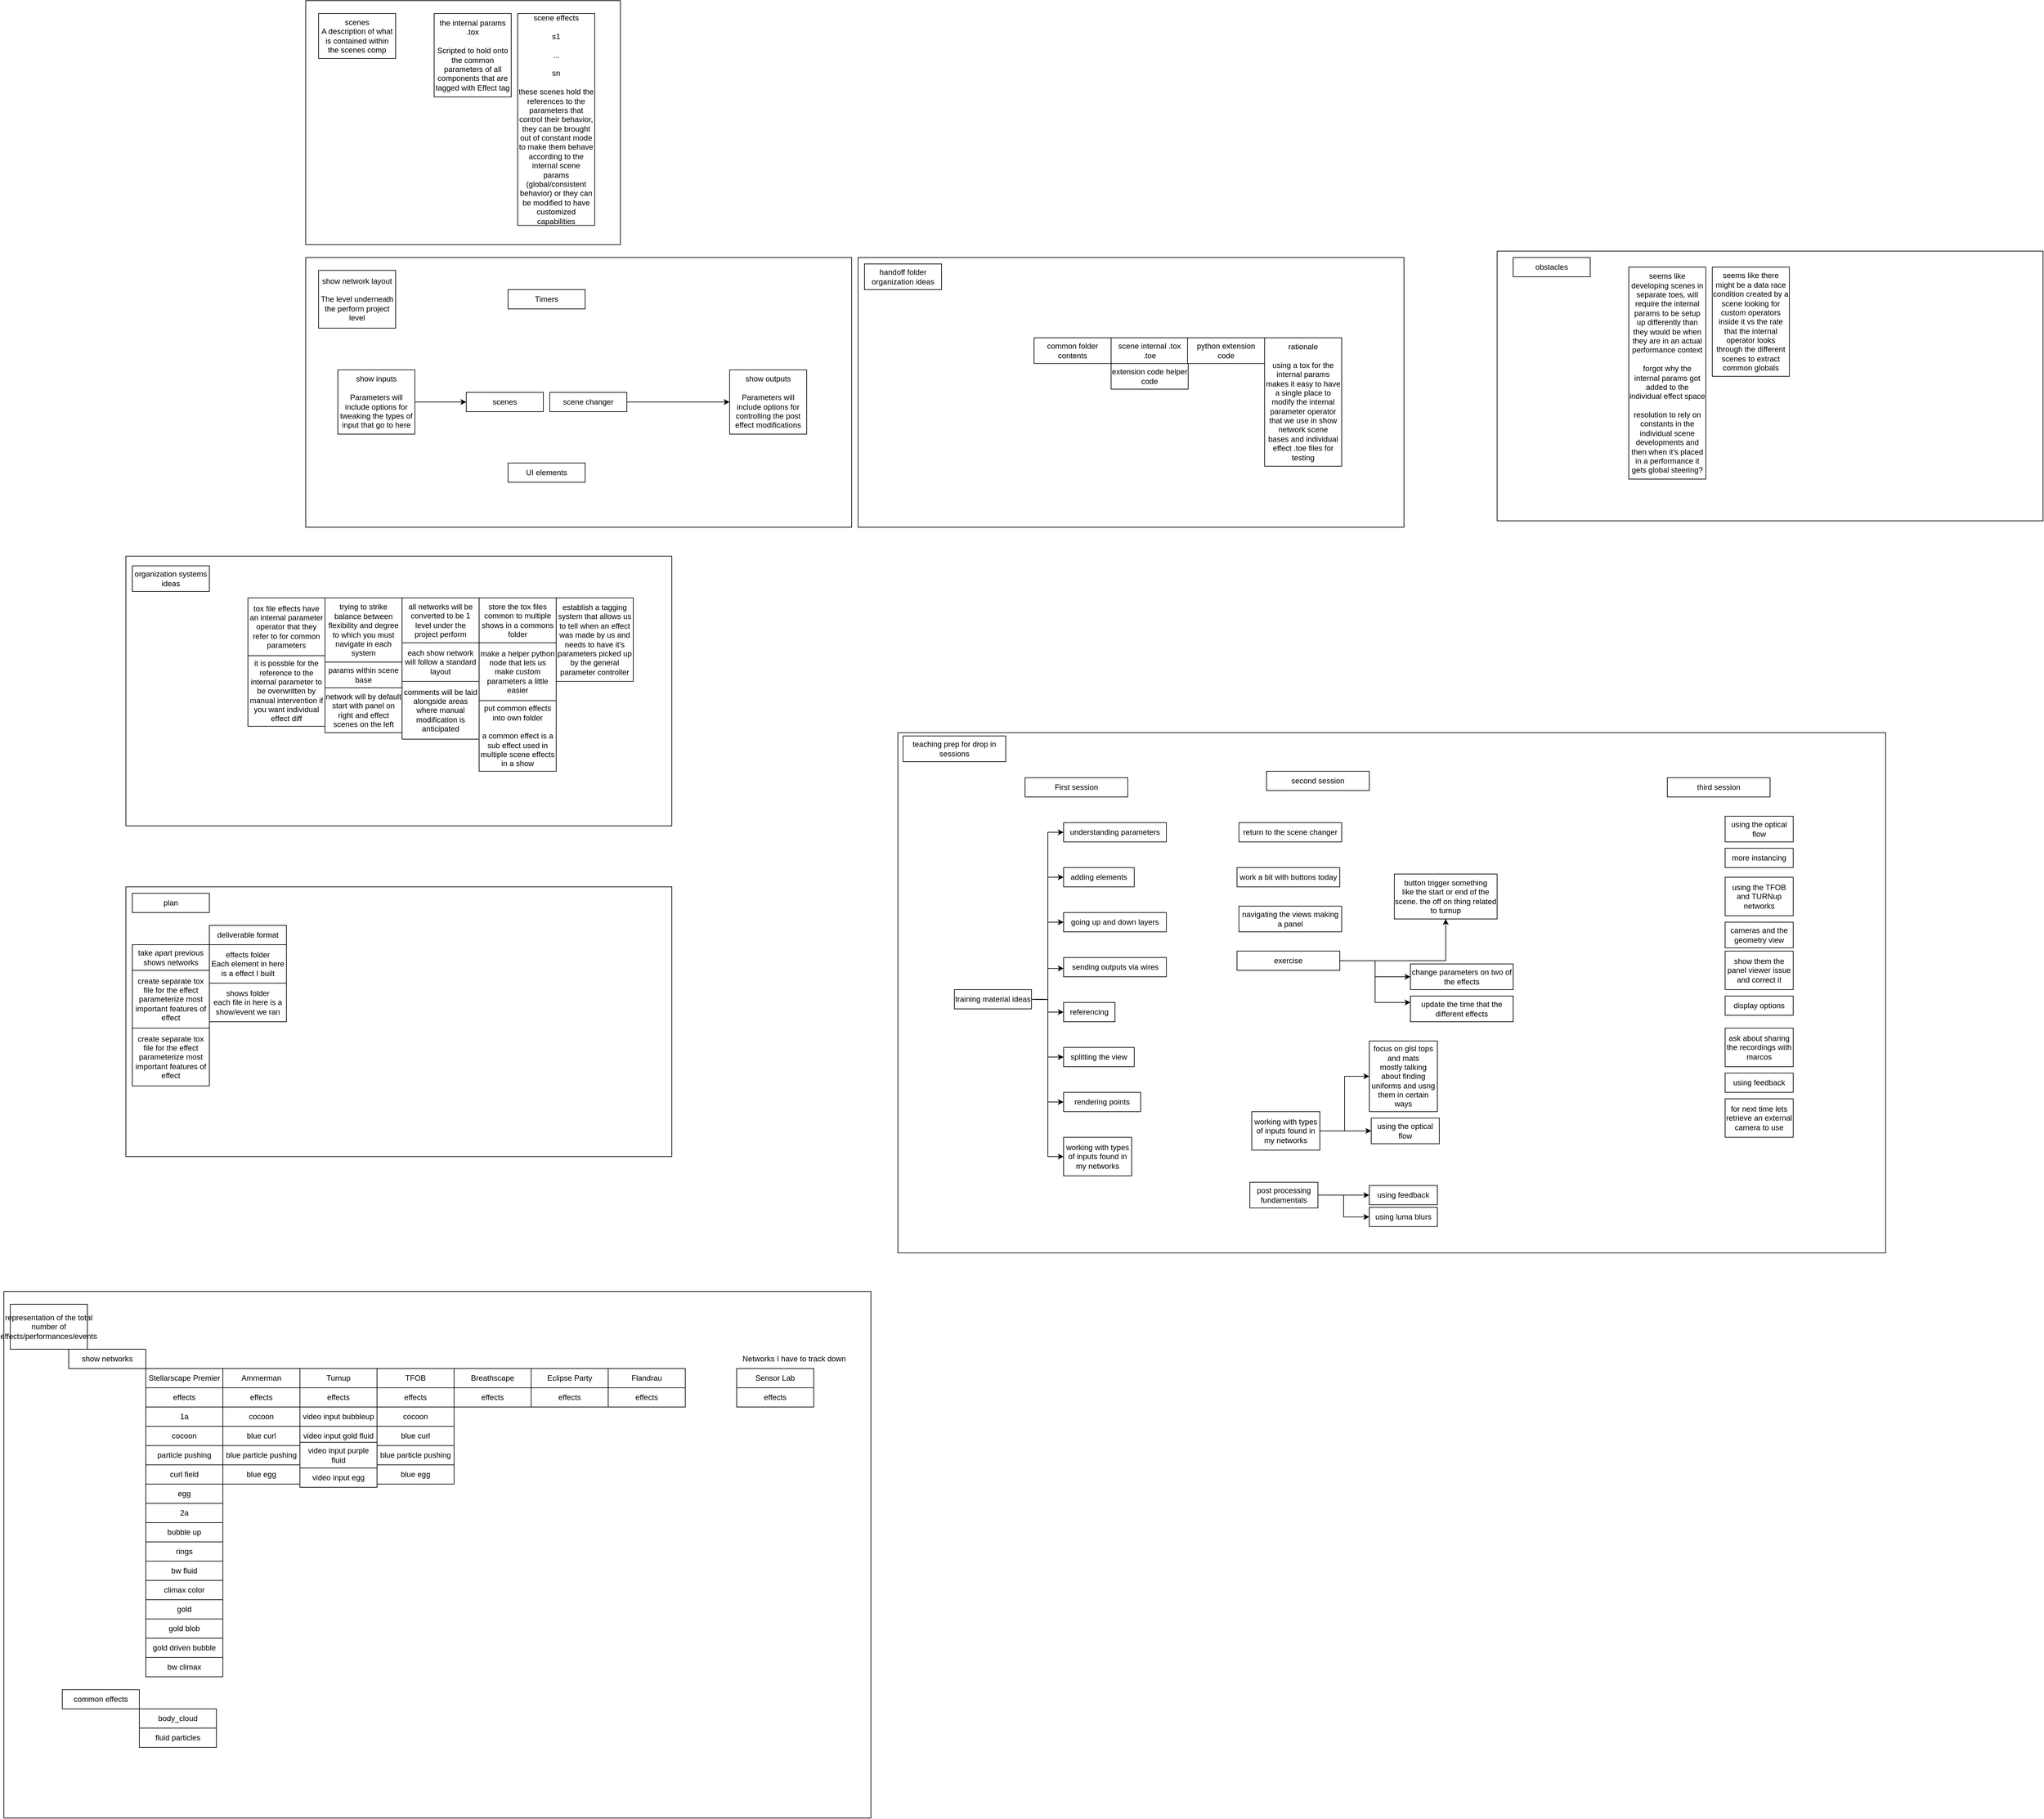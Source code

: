 <mxfile version="21.2.9" type="github">
  <diagram name="Page-1" id="jO3RNPpzsi-vT6jWUySs">
    <mxGraphModel dx="1785" dy="3021" grid="1" gridSize="10" guides="1" tooltips="1" connect="1" arrows="1" fold="1" page="1" pageScale="1" pageWidth="850" pageHeight="1100" math="0" shadow="0">
      <root>
        <mxCell id="0" />
        <mxCell id="1" parent="0" />
        <mxCell id="_WsvdaKu7v9qWKS5zPcd-2" value="" style="rounded=0;whiteSpace=wrap;html=1;" vertex="1" parent="1">
          <mxGeometry x="1905" y="-1100" width="850" height="420" as="geometry" />
        </mxCell>
        <mxCell id="i5bP8zaX-EdhUrO5eue8-21" value="" style="rounded=0;whiteSpace=wrap;html=1;" parent="1" vertex="1">
          <mxGeometry x="-420" y="520" width="1350" height="820" as="geometry" />
        </mxCell>
        <mxCell id="i5bP8zaX-EdhUrO5eue8-19" value="" style="rounded=0;whiteSpace=wrap;html=1;" parent="1" vertex="1">
          <mxGeometry x="-230" y="-110" width="850" height="420" as="geometry" />
        </mxCell>
        <mxCell id="i5bP8zaX-EdhUrO5eue8-18" value="" style="rounded=0;whiteSpace=wrap;html=1;" parent="1" vertex="1">
          <mxGeometry x="-230" y="-625" width="850" height="420" as="geometry" />
        </mxCell>
        <mxCell id="i5bP8zaX-EdhUrO5eue8-16" value="" style="rounded=0;whiteSpace=wrap;html=1;" parent="1" vertex="1">
          <mxGeometry x="910" y="-1090" width="850" height="420" as="geometry" />
        </mxCell>
        <mxCell id="i5bP8zaX-EdhUrO5eue8-14" value="" style="rounded=0;whiteSpace=wrap;html=1;" parent="1" vertex="1">
          <mxGeometry x="972" y="-350" width="1538" height="810" as="geometry" />
        </mxCell>
        <mxCell id="i5bP8zaX-EdhUrO5eue8-5" value="" style="rounded=0;whiteSpace=wrap;html=1;" parent="1" vertex="1">
          <mxGeometry x="50" y="-1090" width="850" height="420" as="geometry" />
        </mxCell>
        <mxCell id="i5bP8zaX-EdhUrO5eue8-4" value="" style="rounded=0;whiteSpace=wrap;html=1;" parent="1" vertex="1">
          <mxGeometry x="50" y="-1490" width="490" height="380" as="geometry" />
        </mxCell>
        <mxCell id="axIEKIJKyA-PjPpkGT-X-5" value="effects" style="rounded=0;whiteSpace=wrap;html=1;autosize=1;fixedWidth=1;resizeHeight=1;" parent="1" vertex="1">
          <mxGeometry x="-199" y="670" width="120" height="30" as="geometry" />
        </mxCell>
        <mxCell id="axIEKIJKyA-PjPpkGT-X-6" value="show networks" style="rounded=0;whiteSpace=wrap;html=1;autosize=1;fixedWidth=1;resizeHeight=1;" parent="1" vertex="1">
          <mxGeometry x="-319" y="610" width="120" height="30" as="geometry" />
        </mxCell>
        <mxCell id="axIEKIJKyA-PjPpkGT-X-7" value="&lt;div&gt;plan&lt;/div&gt;" style="rounded=0;whiteSpace=wrap;html=1;autosize=1;fixedWidth=1;resizeHeight=1;" parent="1" vertex="1">
          <mxGeometry x="-220" y="-100" width="120" height="30" as="geometry" />
        </mxCell>
        <mxCell id="axIEKIJKyA-PjPpkGT-X-8" value="take apart previous shows networks" style="rounded=0;whiteSpace=wrap;html=1;autosize=1;fixedWidth=1;resizeHeight=1;" parent="1" vertex="1">
          <mxGeometry x="-220" y="-20" width="120" height="40" as="geometry" />
        </mxCell>
        <mxCell id="axIEKIJKyA-PjPpkGT-X-9" value="&lt;div&gt;create separate tox file for the effect&lt;/div&gt;&lt;div&gt;parameterize most important features of effect&lt;/div&gt;" style="rounded=0;whiteSpace=wrap;html=1;autosize=1;fixedWidth=1;resizeHeight=1;verticalAlign=middle;labelPosition=center;verticalLabelPosition=middle;align=center;" parent="1" vertex="1">
          <mxGeometry x="-220" y="20" width="120" height="90" as="geometry" />
        </mxCell>
        <mxCell id="axIEKIJKyA-PjPpkGT-X-10" value="&lt;div&gt;create separate tox file for the effect&lt;/div&gt;&lt;div&gt;parameterize most important features of effect&lt;/div&gt;" style="rounded=0;whiteSpace=wrap;html=1;autosize=1;fixedWidth=1;resizeHeight=1;verticalAlign=middle;labelPosition=center;verticalLabelPosition=middle;align=center;" parent="1" vertex="1">
          <mxGeometry x="-220" y="110" width="120" height="90" as="geometry" />
        </mxCell>
        <mxCell id="axIEKIJKyA-PjPpkGT-X-11" value="deliverable format" style="rounded=0;whiteSpace=wrap;html=1;autosize=1;fixedWidth=1;resizeHeight=1;" parent="1" vertex="1">
          <mxGeometry x="-100" y="-50" width="120" height="30" as="geometry" />
        </mxCell>
        <mxCell id="axIEKIJKyA-PjPpkGT-X-12" value="&lt;div&gt;effects folder&lt;/div&gt;&lt;div&gt;Each element in here is a effect I built&lt;br&gt;&lt;/div&gt;" style="rounded=0;whiteSpace=wrap;html=1;autosize=1;fixedWidth=1;resizeHeight=1;" parent="1" vertex="1">
          <mxGeometry x="-100" y="-20" width="120" height="60" as="geometry" />
        </mxCell>
        <mxCell id="axIEKIJKyA-PjPpkGT-X-13" value="&lt;div&gt;shows folder&lt;/div&gt;&lt;div&gt;each file in here is a show/event we ran&lt;br&gt;&lt;/div&gt;" style="rounded=0;whiteSpace=wrap;html=1;autosize=1;fixedWidth=1;resizeHeight=1;" parent="1" vertex="1">
          <mxGeometry x="-100" y="40" width="120" height="60" as="geometry" />
        </mxCell>
        <mxCell id="axIEKIJKyA-PjPpkGT-X-14" value="Stellarscape Premier" style="rounded=0;whiteSpace=wrap;html=1;autosize=1;fixedWidth=1;resizeHeight=1;" parent="1" vertex="1">
          <mxGeometry x="-199" y="640" width="120" height="30" as="geometry" />
        </mxCell>
        <mxCell id="axIEKIJKyA-PjPpkGT-X-15" value="Ammerman" style="rounded=0;whiteSpace=wrap;html=1;autosize=1;fixedWidth=1;resizeHeight=1;" parent="1" vertex="1">
          <mxGeometry x="-79" y="640" width="120" height="30" as="geometry" />
        </mxCell>
        <mxCell id="axIEKIJKyA-PjPpkGT-X-16" value="effects" style="rounded=0;whiteSpace=wrap;html=1;autosize=1;fixedWidth=1;resizeHeight=1;" parent="1" vertex="1">
          <mxGeometry x="-79" y="670" width="120" height="30" as="geometry" />
        </mxCell>
        <mxCell id="axIEKIJKyA-PjPpkGT-X-17" value="Breathscape" style="rounded=0;whiteSpace=wrap;html=1;autosize=1;fixedWidth=1;resizeHeight=1;" parent="1" vertex="1">
          <mxGeometry x="281" y="640" width="120" height="30" as="geometry" />
        </mxCell>
        <mxCell id="axIEKIJKyA-PjPpkGT-X-18" value="effects" style="rounded=0;whiteSpace=wrap;html=1;autosize=1;fixedWidth=1;resizeHeight=1;" parent="1" vertex="1">
          <mxGeometry x="281" y="670" width="120" height="30" as="geometry" />
        </mxCell>
        <mxCell id="axIEKIJKyA-PjPpkGT-X-19" value="Turnup" style="rounded=0;whiteSpace=wrap;html=1;autosize=1;fixedWidth=1;resizeHeight=1;" parent="1" vertex="1">
          <mxGeometry x="41" y="640" width="120" height="30" as="geometry" />
        </mxCell>
        <mxCell id="axIEKIJKyA-PjPpkGT-X-20" value="effects" style="rounded=0;whiteSpace=wrap;html=1;autosize=1;fixedWidth=1;resizeHeight=1;" parent="1" vertex="1">
          <mxGeometry x="41" y="670" width="120" height="30" as="geometry" />
        </mxCell>
        <mxCell id="axIEKIJKyA-PjPpkGT-X-21" value="Sensor Lab" style="rounded=0;whiteSpace=wrap;html=1;autosize=1;fixedWidth=1;resizeHeight=1;" parent="1" vertex="1">
          <mxGeometry x="721" y="640" width="120" height="30" as="geometry" />
        </mxCell>
        <mxCell id="axIEKIJKyA-PjPpkGT-X-22" value="effects" style="rounded=0;whiteSpace=wrap;html=1;autosize=1;fixedWidth=1;resizeHeight=1;" parent="1" vertex="1">
          <mxGeometry x="721" y="670" width="120" height="30" as="geometry" />
        </mxCell>
        <mxCell id="axIEKIJKyA-PjPpkGT-X-25" value="TFOB" style="rounded=0;whiteSpace=wrap;html=1;autosize=1;fixedWidth=1;resizeHeight=1;" parent="1" vertex="1">
          <mxGeometry x="161" y="640" width="120" height="30" as="geometry" />
        </mxCell>
        <mxCell id="axIEKIJKyA-PjPpkGT-X-26" value="effects" style="rounded=0;whiteSpace=wrap;html=1;autosize=1;fixedWidth=1;resizeHeight=1;" parent="1" vertex="1">
          <mxGeometry x="161" y="670" width="120" height="30" as="geometry" />
        </mxCell>
        <mxCell id="axIEKIJKyA-PjPpkGT-X-27" value="Eclipse Party" style="rounded=0;whiteSpace=wrap;html=1;autosize=1;fixedWidth=1;resizeHeight=1;" parent="1" vertex="1">
          <mxGeometry x="401" y="640" width="120" height="30" as="geometry" />
        </mxCell>
        <mxCell id="axIEKIJKyA-PjPpkGT-X-28" value="effects" style="rounded=0;whiteSpace=wrap;html=1;autosize=1;fixedWidth=1;resizeHeight=1;" parent="1" vertex="1">
          <mxGeometry x="401" y="670" width="120" height="30" as="geometry" />
        </mxCell>
        <mxCell id="axIEKIJKyA-PjPpkGT-X-29" value="Flandrau" style="rounded=0;whiteSpace=wrap;html=1;autosize=1;fixedWidth=1;resizeHeight=1;" parent="1" vertex="1">
          <mxGeometry x="521" y="640" width="120" height="30" as="geometry" />
        </mxCell>
        <mxCell id="axIEKIJKyA-PjPpkGT-X-30" value="effects" style="rounded=0;whiteSpace=wrap;html=1;autosize=1;fixedWidth=1;resizeHeight=1;" parent="1" vertex="1">
          <mxGeometry x="521" y="670" width="120" height="30" as="geometry" />
        </mxCell>
        <mxCell id="axIEKIJKyA-PjPpkGT-X-31" value="cocoon" style="rounded=0;whiteSpace=wrap;html=1;autosize=1;fixedWidth=1;resizeHeight=1;" parent="1" vertex="1">
          <mxGeometry x="-199" y="730" width="120" height="30" as="geometry" />
        </mxCell>
        <mxCell id="axIEKIJKyA-PjPpkGT-X-32" value="particle pushing" style="rounded=0;whiteSpace=wrap;html=1;autosize=1;fixedWidth=1;resizeHeight=1;" parent="1" vertex="1">
          <mxGeometry x="-199" y="760" width="120" height="30" as="geometry" />
        </mxCell>
        <mxCell id="axIEKIJKyA-PjPpkGT-X-33" value="curl field" style="rounded=0;whiteSpace=wrap;html=1;autosize=1;fixedWidth=1;resizeHeight=1;" parent="1" vertex="1">
          <mxGeometry x="-199" y="790" width="120" height="30" as="geometry" />
        </mxCell>
        <mxCell id="axIEKIJKyA-PjPpkGT-X-34" value="1a" style="rounded=0;whiteSpace=wrap;html=1;autosize=1;fixedWidth=1;resizeHeight=1;" parent="1" vertex="1">
          <mxGeometry x="-199" y="700" width="120" height="30" as="geometry" />
        </mxCell>
        <mxCell id="axIEKIJKyA-PjPpkGT-X-35" value="egg" style="rounded=0;whiteSpace=wrap;html=1;autosize=1;fixedWidth=1;resizeHeight=1;" parent="1" vertex="1">
          <mxGeometry x="-199" y="820" width="120" height="30" as="geometry" />
        </mxCell>
        <mxCell id="axIEKIJKyA-PjPpkGT-X-36" value="bubble up" style="rounded=0;whiteSpace=wrap;html=1;autosize=1;fixedWidth=1;resizeHeight=1;" parent="1" vertex="1">
          <mxGeometry x="-199" y="880" width="120" height="30" as="geometry" />
        </mxCell>
        <mxCell id="axIEKIJKyA-PjPpkGT-X-37" value="rings" style="rounded=0;whiteSpace=wrap;html=1;autosize=1;fixedWidth=1;resizeHeight=1;" parent="1" vertex="1">
          <mxGeometry x="-199" y="910" width="120" height="30" as="geometry" />
        </mxCell>
        <mxCell id="axIEKIJKyA-PjPpkGT-X-38" value="bw fluid " style="rounded=0;whiteSpace=wrap;html=1;autosize=1;fixedWidth=1;resizeHeight=1;" parent="1" vertex="1">
          <mxGeometry x="-199" y="940" width="120" height="30" as="geometry" />
        </mxCell>
        <mxCell id="axIEKIJKyA-PjPpkGT-X-39" value="gold" style="rounded=0;whiteSpace=wrap;html=1;autosize=1;fixedWidth=1;resizeHeight=1;" parent="1" vertex="1">
          <mxGeometry x="-199" y="1000" width="120" height="30" as="geometry" />
        </mxCell>
        <mxCell id="axIEKIJKyA-PjPpkGT-X-40" value="2a" style="rounded=0;whiteSpace=wrap;html=1;autosize=1;fixedWidth=1;resizeHeight=1;" parent="1" vertex="1">
          <mxGeometry x="-199" y="850" width="120" height="30" as="geometry" />
        </mxCell>
        <mxCell id="axIEKIJKyA-PjPpkGT-X-41" value="gold driven bubble" style="rounded=0;whiteSpace=wrap;html=1;autosize=1;fixedWidth=1;resizeHeight=1;" parent="1" vertex="1">
          <mxGeometry x="-199" y="1060" width="120" height="30" as="geometry" />
        </mxCell>
        <mxCell id="axIEKIJKyA-PjPpkGT-X-42" value="bw climax" style="rounded=0;whiteSpace=wrap;html=1;autosize=1;fixedWidth=1;resizeHeight=1;" parent="1" vertex="1">
          <mxGeometry x="-199" y="1090" width="120" height="30" as="geometry" />
        </mxCell>
        <mxCell id="axIEKIJKyA-PjPpkGT-X-43" value="climax color" style="rounded=0;whiteSpace=wrap;html=1;autosize=1;fixedWidth=1;resizeHeight=1;" parent="1" vertex="1">
          <mxGeometry x="-199" y="970" width="120" height="30" as="geometry" />
        </mxCell>
        <mxCell id="axIEKIJKyA-PjPpkGT-X-44" value="gold blob" style="rounded=0;whiteSpace=wrap;html=1;autosize=1;fixedWidth=1;resizeHeight=1;" parent="1" vertex="1">
          <mxGeometry x="-199" y="1030" width="120" height="30" as="geometry" />
        </mxCell>
        <mxCell id="axIEKIJKyA-PjPpkGT-X-45" value="cocoon" style="rounded=0;whiteSpace=wrap;html=1;autosize=1;fixedWidth=1;resizeHeight=1;" parent="1" vertex="1">
          <mxGeometry x="-79" y="700" width="120" height="30" as="geometry" />
        </mxCell>
        <mxCell id="axIEKIJKyA-PjPpkGT-X-46" value="blue curl" style="rounded=0;whiteSpace=wrap;html=1;autosize=1;fixedWidth=1;resizeHeight=1;" parent="1" vertex="1">
          <mxGeometry x="-79" y="730" width="120" height="30" as="geometry" />
        </mxCell>
        <mxCell id="axIEKIJKyA-PjPpkGT-X-47" value="blue particle pushing" style="rounded=0;whiteSpace=wrap;html=1;autosize=1;fixedWidth=1;resizeHeight=1;" parent="1" vertex="1">
          <mxGeometry x="-79" y="760" width="120" height="30" as="geometry" />
        </mxCell>
        <mxCell id="axIEKIJKyA-PjPpkGT-X-48" value="blue egg" style="rounded=0;whiteSpace=wrap;html=1;autosize=1;fixedWidth=1;resizeHeight=1;" parent="1" vertex="1">
          <mxGeometry x="-79" y="790" width="120" height="30" as="geometry" />
        </mxCell>
        <mxCell id="axIEKIJKyA-PjPpkGT-X-49" value="video input bubbleup" style="rounded=0;whiteSpace=wrap;html=1;autosize=1;fixedWidth=1;resizeHeight=1;" parent="1" vertex="1">
          <mxGeometry x="41" y="700" width="120" height="30" as="geometry" />
        </mxCell>
        <mxCell id="axIEKIJKyA-PjPpkGT-X-51" value="gold" style="rounded=0;whiteSpace=wrap;html=1;autosize=1;fixedWidth=1;resizeHeight=1;" parent="1" vertex="1">
          <mxGeometry x="41" y="730" width="120" height="30" as="geometry" />
        </mxCell>
        <mxCell id="axIEKIJKyA-PjPpkGT-X-52" value="&lt;div&gt;video input gold fluid&lt;/div&gt;" style="rounded=0;whiteSpace=wrap;html=1;autosize=1;fixedWidth=1;resizeHeight=1;" parent="1" vertex="1">
          <mxGeometry x="41" y="730" width="120" height="30" as="geometry" />
        </mxCell>
        <mxCell id="axIEKIJKyA-PjPpkGT-X-53" value="video input purple fluid" style="rounded=0;whiteSpace=wrap;html=1;autosize=1;fixedWidth=1;resizeHeight=1;" parent="1" vertex="1">
          <mxGeometry x="41" y="755" width="120" height="40" as="geometry" />
        </mxCell>
        <mxCell id="axIEKIJKyA-PjPpkGT-X-54" value="video input egg" style="rounded=0;whiteSpace=wrap;html=1;autosize=1;fixedWidth=1;resizeHeight=1;" parent="1" vertex="1">
          <mxGeometry x="41" y="795" width="120" height="30" as="geometry" />
        </mxCell>
        <mxCell id="axIEKIJKyA-PjPpkGT-X-59" value="cocoon" style="rounded=0;whiteSpace=wrap;html=1;autosize=1;fixedWidth=1;resizeHeight=1;" parent="1" vertex="1">
          <mxGeometry x="161" y="700" width="120" height="30" as="geometry" />
        </mxCell>
        <mxCell id="axIEKIJKyA-PjPpkGT-X-60" value="blue curl" style="rounded=0;whiteSpace=wrap;html=1;autosize=1;fixedWidth=1;resizeHeight=1;" parent="1" vertex="1">
          <mxGeometry x="161" y="730" width="120" height="30" as="geometry" />
        </mxCell>
        <mxCell id="axIEKIJKyA-PjPpkGT-X-61" value="blue particle pushing" style="rounded=0;whiteSpace=wrap;html=1;autosize=1;fixedWidth=1;resizeHeight=1;" parent="1" vertex="1">
          <mxGeometry x="161" y="760" width="120" height="30" as="geometry" />
        </mxCell>
        <mxCell id="axIEKIJKyA-PjPpkGT-X-62" value="blue egg" style="rounded=0;whiteSpace=wrap;html=1;autosize=1;fixedWidth=1;resizeHeight=1;" parent="1" vertex="1">
          <mxGeometry x="161" y="790" width="120" height="30" as="geometry" />
        </mxCell>
        <mxCell id="axIEKIJKyA-PjPpkGT-X-83" style="edgeStyle=orthogonalEdgeStyle;rounded=0;orthogonalLoop=1;jettySize=auto;html=1;exitX=1;exitY=0.5;exitDx=0;exitDy=0;entryX=0;entryY=0.5;entryDx=0;entryDy=0;strokeColor=default;" parent="1" target="axIEKIJKyA-PjPpkGT-X-69" edge="1">
          <mxGeometry relative="1" as="geometry">
            <mxPoint x="1180" y="65" as="sourcePoint" />
          </mxGeometry>
        </mxCell>
        <mxCell id="axIEKIJKyA-PjPpkGT-X-84" style="edgeStyle=orthogonalEdgeStyle;rounded=0;orthogonalLoop=1;jettySize=auto;html=1;exitX=1;exitY=0.5;exitDx=0;exitDy=0;entryX=0;entryY=0.5;entryDx=0;entryDy=0;strokeColor=default;" parent="1" target="axIEKIJKyA-PjPpkGT-X-70" edge="1">
          <mxGeometry relative="1" as="geometry">
            <mxPoint x="1180" y="65" as="sourcePoint" />
          </mxGeometry>
        </mxCell>
        <mxCell id="axIEKIJKyA-PjPpkGT-X-85" style="edgeStyle=orthogonalEdgeStyle;rounded=0;orthogonalLoop=1;jettySize=auto;html=1;exitX=1;exitY=0.5;exitDx=0;exitDy=0;entryX=0;entryY=0.5;entryDx=0;entryDy=0;strokeColor=default;" parent="1" target="axIEKIJKyA-PjPpkGT-X-71" edge="1">
          <mxGeometry relative="1" as="geometry">
            <mxPoint x="1180" y="65" as="sourcePoint" />
          </mxGeometry>
        </mxCell>
        <mxCell id="axIEKIJKyA-PjPpkGT-X-86" style="edgeStyle=orthogonalEdgeStyle;rounded=0;orthogonalLoop=1;jettySize=auto;html=1;exitX=1;exitY=0.5;exitDx=0;exitDy=0;entryX=0;entryY=0.567;entryDx=0;entryDy=0;entryPerimeter=0;strokeColor=default;" parent="1" target="axIEKIJKyA-PjPpkGT-X-76" edge="1">
          <mxGeometry relative="1" as="geometry">
            <mxPoint x="1180" y="65" as="sourcePoint" />
          </mxGeometry>
        </mxCell>
        <mxCell id="axIEKIJKyA-PjPpkGT-X-87" style="edgeStyle=orthogonalEdgeStyle;rounded=0;orthogonalLoop=1;jettySize=auto;html=1;exitX=1;exitY=0.5;exitDx=0;exitDy=0;strokeColor=default;entryX=0;entryY=0.5;entryDx=0;entryDy=0;" parent="1" target="axIEKIJKyA-PjPpkGT-X-73" edge="1">
          <mxGeometry relative="1" as="geometry">
            <mxPoint x="1180" y="65" as="sourcePoint" />
          </mxGeometry>
        </mxCell>
        <mxCell id="axIEKIJKyA-PjPpkGT-X-89" style="edgeStyle=orthogonalEdgeStyle;rounded=0;orthogonalLoop=1;jettySize=auto;html=1;exitX=1;exitY=0.5;exitDx=0;exitDy=0;entryX=0;entryY=0.5;entryDx=0;entryDy=0;strokeColor=default;" parent="1" target="axIEKIJKyA-PjPpkGT-X-72" edge="1">
          <mxGeometry relative="1" as="geometry">
            <mxPoint x="1180" y="65" as="sourcePoint" />
          </mxGeometry>
        </mxCell>
        <mxCell id="axIEKIJKyA-PjPpkGT-X-90" style="edgeStyle=orthogonalEdgeStyle;rounded=0;orthogonalLoop=1;jettySize=auto;html=1;exitX=1;exitY=0.5;exitDx=0;exitDy=0;entryX=0;entryY=0.5;entryDx=0;entryDy=0;strokeColor=default;" parent="1" target="axIEKIJKyA-PjPpkGT-X-81" edge="1">
          <mxGeometry relative="1" as="geometry">
            <mxPoint x="1180" y="65" as="sourcePoint" />
          </mxGeometry>
        </mxCell>
        <mxCell id="axIEKIJKyA-PjPpkGT-X-91" style="edgeStyle=orthogonalEdgeStyle;rounded=0;orthogonalLoop=1;jettySize=auto;html=1;exitX=1;exitY=0.5;exitDx=0;exitDy=0;entryX=0;entryY=0.5;entryDx=0;entryDy=0;strokeColor=default;" parent="1" target="axIEKIJKyA-PjPpkGT-X-77" edge="1">
          <mxGeometry relative="1" as="geometry">
            <mxPoint x="1180" y="65" as="sourcePoint" />
          </mxGeometry>
        </mxCell>
        <mxCell id="axIEKIJKyA-PjPpkGT-X-63" value="training material ideas" style="rounded=0;whiteSpace=wrap;html=1;autosize=1;fixedWidth=1;resizeHeight=1;" parent="1" vertex="1">
          <mxGeometry x="1060" y="50" width="120" height="30" as="geometry" />
        </mxCell>
        <mxCell id="axIEKIJKyA-PjPpkGT-X-70" value="adding elements" style="rounded=0;whiteSpace=wrap;html=1;autosize=1;fixedWidth=1;resizeHeight=1;fontFamily=Helvetica;fontSize=12;fontColor=default;align=center;strokeColor=default;fillColor=none;gradientColor=none;" parent="1" vertex="1">
          <mxGeometry x="1230" y="-140" width="110" height="30" as="geometry" />
        </mxCell>
        <mxCell id="axIEKIJKyA-PjPpkGT-X-71" value="going up and down layers" style="rounded=0;whiteSpace=wrap;html=1;autosize=1;fixedWidth=1;resizeHeight=1;fontFamily=Helvetica;fontSize=12;fontColor=default;align=center;strokeColor=default;fillColor=none;gradientColor=none;" parent="1" vertex="1">
          <mxGeometry x="1230" y="-70" width="160" height="30" as="geometry" />
        </mxCell>
        <mxCell id="axIEKIJKyA-PjPpkGT-X-72" value="splitting the view" style="rounded=0;whiteSpace=wrap;html=1;autosize=1;fixedWidth=1;resizeHeight=1;fontFamily=Helvetica;fontSize=12;fontColor=default;align=center;strokeColor=default;fillColor=none;gradientColor=none;" parent="1" vertex="1">
          <mxGeometry x="1230" y="140" width="110" height="30" as="geometry" />
        </mxCell>
        <mxCell id="axIEKIJKyA-PjPpkGT-X-73" value="referencing" style="rounded=0;whiteSpace=wrap;html=1;autosize=1;fixedWidth=1;resizeHeight=1;fontFamily=Helvetica;fontSize=12;fontColor=default;align=center;strokeColor=default;fillColor=none;gradientColor=none;" parent="1" vertex="1">
          <mxGeometry x="1230" y="70" width="80" height="30" as="geometry" />
        </mxCell>
        <mxCell id="axIEKIJKyA-PjPpkGT-X-76" value="sending outputs via wires" style="text;html=1;align=center;verticalAlign=middle;resizable=0;points=[];autosize=1;strokeColor=default;" parent="1" vertex="1">
          <mxGeometry x="1230" width="160" height="30" as="geometry" />
        </mxCell>
        <mxCell id="axIEKIJKyA-PjPpkGT-X-77" value="&lt;div&gt;working with types of inputs found in my networks&lt;/div&gt;" style="rounded=0;whiteSpace=wrap;html=1;autosize=1;fixedWidth=1;resizeHeight=1;fontFamily=Helvetica;fontSize=12;fontColor=default;align=center;strokeColor=default;fillColor=none;gradientColor=none;" parent="1" vertex="1">
          <mxGeometry x="1230" y="280" width="106" height="60" as="geometry" />
        </mxCell>
        <mxCell id="axIEKIJKyA-PjPpkGT-X-81" value="rendering points" style="rounded=0;whiteSpace=wrap;html=1;autosize=1;fixedWidth=1;resizeHeight=1;strokeColor=default;" parent="1" vertex="1">
          <mxGeometry x="1230" y="210" width="120" height="30" as="geometry" />
        </mxCell>
        <mxCell id="axIEKIJKyA-PjPpkGT-X-69" value="understanding parameters" style="rounded=0;whiteSpace=wrap;html=1;autosize=1;fixedWidth=1;resizeHeight=1;fontFamily=Helvetica;fontSize=12;fontColor=default;align=center;strokeColor=default;fillColor=none;gradientColor=none;" parent="1" vertex="1">
          <mxGeometry x="1230" y="-210" width="160" height="30" as="geometry" />
        </mxCell>
        <mxCell id="axIEKIJKyA-PjPpkGT-X-96" value="Networks I have to track down" style="text;html=1;align=center;verticalAlign=middle;resizable=0;points=[];autosize=1;" parent="1" vertex="1">
          <mxGeometry x="720" y="610" width="180" height="30" as="geometry" />
        </mxCell>
        <mxCell id="axIEKIJKyA-PjPpkGT-X-97" value="&amp;nbsp;" style="text;whiteSpace=wrap;html=1;" parent="1" vertex="1">
          <mxGeometry x="10" y="90" width="40" height="40" as="geometry" />
        </mxCell>
        <mxCell id="8prkjfwwkmIOHAyzSjH_-1" value="return to the scene changer" style="rounded=0;whiteSpace=wrap;html=1;autosize=1;fixedWidth=1;resizeHeight=1;fontFamily=Helvetica;fontSize=12;fontColor=default;align=center;strokeColor=default;fillColor=none;gradientColor=none;" parent="1" vertex="1">
          <mxGeometry x="1503" y="-210" width="160" height="30" as="geometry" />
        </mxCell>
        <mxCell id="8prkjfwwkmIOHAyzSjH_-2" value="work a bit with buttons today" style="rounded=0;whiteSpace=wrap;html=1;autosize=1;fixedWidth=1;resizeHeight=1;fontFamily=Helvetica;fontSize=12;fontColor=default;align=center;strokeColor=default;fillColor=none;gradientColor=none;" parent="1" vertex="1">
          <mxGeometry x="1500" y="-140" width="160" height="30" as="geometry" />
        </mxCell>
        <mxCell id="8prkjfwwkmIOHAyzSjH_-3" value="navigating the views making a panel" style="rounded=0;whiteSpace=wrap;html=1;autosize=1;fixedWidth=1;resizeHeight=1;fontFamily=Helvetica;fontSize=12;fontColor=default;align=center;strokeColor=default;fillColor=none;gradientColor=none;" parent="1" vertex="1">
          <mxGeometry x="1503" y="-80" width="160" height="40" as="geometry" />
        </mxCell>
        <mxCell id="8prkjfwwkmIOHAyzSjH_-17" value="" style="edgeStyle=orthogonalEdgeStyle;rounded=0;orthogonalLoop=1;jettySize=auto;html=1;" parent="1" source="8prkjfwwkmIOHAyzSjH_-4" target="8prkjfwwkmIOHAyzSjH_-16" edge="1">
          <mxGeometry relative="1" as="geometry" />
        </mxCell>
        <mxCell id="8prkjfwwkmIOHAyzSjH_-19" value="" style="edgeStyle=orthogonalEdgeStyle;rounded=0;orthogonalLoop=1;jettySize=auto;html=1;" parent="1" source="8prkjfwwkmIOHAyzSjH_-4" target="8prkjfwwkmIOHAyzSjH_-18" edge="1">
          <mxGeometry relative="1" as="geometry" />
        </mxCell>
        <mxCell id="8prkjfwwkmIOHAyzSjH_-21" value="" style="edgeStyle=orthogonalEdgeStyle;rounded=0;orthogonalLoop=1;jettySize=auto;html=1;entryX=0;entryY=0.25;entryDx=0;entryDy=0;" parent="1" source="8prkjfwwkmIOHAyzSjH_-4" target="8prkjfwwkmIOHAyzSjH_-20" edge="1">
          <mxGeometry relative="1" as="geometry" />
        </mxCell>
        <mxCell id="8prkjfwwkmIOHAyzSjH_-4" value="exercise" style="rounded=0;whiteSpace=wrap;html=1;autosize=1;fixedWidth=1;resizeHeight=1;fontFamily=Helvetica;fontSize=12;fontColor=default;align=center;strokeColor=default;fillColor=none;gradientColor=none;" parent="1" vertex="1">
          <mxGeometry x="1500" y="-10" width="160" height="30" as="geometry" />
        </mxCell>
        <mxCell id="8prkjfwwkmIOHAyzSjH_-7" value="" style="edgeStyle=orthogonalEdgeStyle;rounded=0;orthogonalLoop=1;jettySize=auto;html=1;" parent="1" source="8prkjfwwkmIOHAyzSjH_-5" target="8prkjfwwkmIOHAyzSjH_-6" edge="1">
          <mxGeometry relative="1" as="geometry" />
        </mxCell>
        <mxCell id="8prkjfwwkmIOHAyzSjH_-15" value="" style="edgeStyle=orthogonalEdgeStyle;rounded=0;orthogonalLoop=1;jettySize=auto;html=1;" parent="1" source="8prkjfwwkmIOHAyzSjH_-5" target="8prkjfwwkmIOHAyzSjH_-14" edge="1">
          <mxGeometry relative="1" as="geometry" />
        </mxCell>
        <mxCell id="8prkjfwwkmIOHAyzSjH_-5" value="&lt;div&gt;working with types of inputs found in my networks&lt;/div&gt;" style="rounded=0;whiteSpace=wrap;html=1;autosize=1;fixedWidth=1;resizeHeight=1;fontFamily=Helvetica;fontSize=12;fontColor=default;align=center;strokeColor=default;fillColor=none;gradientColor=none;" parent="1" vertex="1">
          <mxGeometry x="1523" y="240" width="106" height="60" as="geometry" />
        </mxCell>
        <mxCell id="8prkjfwwkmIOHAyzSjH_-6" value="focus on glsl tops and mats&lt;br&gt;mostly talking about finding uniforms and usng them in certain ways" style="rounded=0;whiteSpace=wrap;html=1;autosize=1;fixedWidth=1;resizeHeight=1;fontFamily=Helvetica;fontSize=12;fontColor=default;align=center;strokeColor=default;fillColor=none;gradientColor=none;" parent="1" vertex="1">
          <mxGeometry x="1706" y="130" width="106" height="110" as="geometry" />
        </mxCell>
        <mxCell id="8prkjfwwkmIOHAyzSjH_-10" value="" style="edgeStyle=orthogonalEdgeStyle;rounded=0;orthogonalLoop=1;jettySize=auto;html=1;" parent="1" source="8prkjfwwkmIOHAyzSjH_-8" target="8prkjfwwkmIOHAyzSjH_-9" edge="1">
          <mxGeometry relative="1" as="geometry" />
        </mxCell>
        <mxCell id="8prkjfwwkmIOHAyzSjH_-12" value="" style="edgeStyle=orthogonalEdgeStyle;rounded=0;orthogonalLoop=1;jettySize=auto;html=1;" parent="1" source="8prkjfwwkmIOHAyzSjH_-8" target="8prkjfwwkmIOHAyzSjH_-11" edge="1">
          <mxGeometry relative="1" as="geometry" />
        </mxCell>
        <mxCell id="8prkjfwwkmIOHAyzSjH_-8" value="post processing fundamentals" style="rounded=0;whiteSpace=wrap;html=1;autosize=1;fixedWidth=1;resizeHeight=1;fontFamily=Helvetica;fontSize=12;fontColor=default;align=center;strokeColor=default;fillColor=none;gradientColor=none;" parent="1" vertex="1">
          <mxGeometry x="1520" y="350" width="106" height="40" as="geometry" />
        </mxCell>
        <mxCell id="8prkjfwwkmIOHAyzSjH_-9" value="&lt;div&gt;using feedback&lt;/div&gt;" style="rounded=0;whiteSpace=wrap;html=1;autosize=1;fixedWidth=1;resizeHeight=1;fontFamily=Helvetica;fontSize=12;fontColor=default;align=center;strokeColor=default;fillColor=none;gradientColor=none;" parent="1" vertex="1">
          <mxGeometry x="1706" y="355" width="106" height="30" as="geometry" />
        </mxCell>
        <mxCell id="8prkjfwwkmIOHAyzSjH_-11" value="using luma blurs" style="rounded=0;whiteSpace=wrap;html=1;autosize=1;fixedWidth=1;resizeHeight=1;fontFamily=Helvetica;fontSize=12;fontColor=default;align=center;strokeColor=default;fillColor=none;gradientColor=none;" parent="1" vertex="1">
          <mxGeometry x="1706" y="389" width="106" height="30" as="geometry" />
        </mxCell>
        <mxCell id="8prkjfwwkmIOHAyzSjH_-14" value="using the optical flow" style="rounded=0;whiteSpace=wrap;html=1;autosize=1;fixedWidth=1;resizeHeight=1;fontFamily=Helvetica;fontSize=12;fontColor=default;align=center;strokeColor=default;fillColor=none;gradientColor=none;" parent="1" vertex="1">
          <mxGeometry x="1709" y="250" width="106" height="40" as="geometry" />
        </mxCell>
        <mxCell id="8prkjfwwkmIOHAyzSjH_-16" value="&lt;div&gt;button trigger something&lt;/div&gt;&lt;div&gt;like the start or end of the scene. the off on thing related to turnup&lt;br&gt;&lt;/div&gt;" style="rounded=0;whiteSpace=wrap;html=1;autosize=1;fixedWidth=1;resizeHeight=1;fontFamily=Helvetica;fontSize=12;fontColor=default;align=center;strokeColor=default;fillColor=none;gradientColor=none;" parent="1" vertex="1">
          <mxGeometry x="1745" y="-130" width="160" height="70" as="geometry" />
        </mxCell>
        <mxCell id="8prkjfwwkmIOHAyzSjH_-18" value="change parameters on two of the effects" style="rounded=0;whiteSpace=wrap;html=1;autosize=1;fixedWidth=1;resizeHeight=1;fontFamily=Helvetica;fontSize=12;fontColor=default;align=center;strokeColor=default;fillColor=none;gradientColor=none;" parent="1" vertex="1">
          <mxGeometry x="1770" y="10" width="160" height="40" as="geometry" />
        </mxCell>
        <mxCell id="8prkjfwwkmIOHAyzSjH_-20" value="update the time that the different effects " style="rounded=0;whiteSpace=wrap;html=1;autosize=1;fixedWidth=1;resizeHeight=1;fontFamily=Helvetica;fontSize=12;fontColor=default;align=center;strokeColor=default;fillColor=none;gradientColor=none;" parent="1" vertex="1">
          <mxGeometry x="1770" y="60" width="160" height="40" as="geometry" />
        </mxCell>
        <mxCell id="ISq-TGhER7DgccQ3ykd7-1" value="First session" style="rounded=0;whiteSpace=wrap;html=1;autosize=1;fixedWidth=1;resizeHeight=1;fontFamily=Helvetica;fontSize=12;fontColor=default;align=center;strokeColor=default;fillColor=none;gradientColor=none;" parent="1" vertex="1">
          <mxGeometry x="1170" y="-280" width="160" height="30" as="geometry" />
        </mxCell>
        <mxCell id="ISq-TGhER7DgccQ3ykd7-2" value="second session" style="rounded=0;whiteSpace=wrap;html=1;autosize=1;fixedWidth=1;resizeHeight=1;fontFamily=Helvetica;fontSize=12;fontColor=default;align=center;strokeColor=default;fillColor=none;gradientColor=none;" parent="1" vertex="1">
          <mxGeometry x="1546" y="-290" width="160" height="30" as="geometry" />
        </mxCell>
        <mxCell id="ISq-TGhER7DgccQ3ykd7-3" value="third session" style="rounded=0;whiteSpace=wrap;html=1;autosize=1;fixedWidth=1;resizeHeight=1;fontFamily=Helvetica;fontSize=12;fontColor=default;align=center;strokeColor=default;fillColor=none;gradientColor=none;" parent="1" vertex="1">
          <mxGeometry x="2170" y="-280" width="160" height="30" as="geometry" />
        </mxCell>
        <mxCell id="ISq-TGhER7DgccQ3ykd7-4" value="using the optical flow" style="rounded=0;whiteSpace=wrap;html=1;autosize=1;fixedWidth=1;resizeHeight=1;fontFamily=Helvetica;fontSize=12;fontColor=default;align=center;strokeColor=default;fillColor=none;gradientColor=none;" parent="1" vertex="1">
          <mxGeometry x="2260" y="-220" width="106" height="40" as="geometry" />
        </mxCell>
        <mxCell id="ISq-TGhER7DgccQ3ykd7-5" value="more instancing" style="rounded=0;whiteSpace=wrap;html=1;autosize=1;fixedWidth=1;resizeHeight=1;fontFamily=Helvetica;fontSize=12;fontColor=default;align=center;strokeColor=default;fillColor=none;gradientColor=none;" parent="1" vertex="1">
          <mxGeometry x="2260" y="-170" width="106" height="30" as="geometry" />
        </mxCell>
        <mxCell id="ISq-TGhER7DgccQ3ykd7-6" value="using the TFOB and TURNup networks" style="rounded=0;whiteSpace=wrap;html=1;autosize=1;fixedWidth=1;resizeHeight=1;fontFamily=Helvetica;fontSize=12;fontColor=default;align=center;strokeColor=default;fillColor=none;gradientColor=none;" parent="1" vertex="1">
          <mxGeometry x="2260" y="-125" width="106" height="60" as="geometry" />
        </mxCell>
        <mxCell id="ISq-TGhER7DgccQ3ykd7-7" value="cameras and the geometry view" style="rounded=0;whiteSpace=wrap;html=1;autosize=1;fixedWidth=1;resizeHeight=1;fontFamily=Helvetica;fontSize=12;fontColor=default;align=center;strokeColor=default;fillColor=none;gradientColor=none;" parent="1" vertex="1">
          <mxGeometry x="2260" y="-55" width="106" height="40" as="geometry" />
        </mxCell>
        <mxCell id="ISq-TGhER7DgccQ3ykd7-8" value="show them the panel viewer issue and correct it" style="rounded=0;whiteSpace=wrap;html=1;autosize=1;fixedWidth=1;resizeHeight=1;fontFamily=Helvetica;fontSize=12;fontColor=default;align=center;strokeColor=default;fillColor=none;gradientColor=none;" parent="1" vertex="1">
          <mxGeometry x="2260" y="-10" width="106" height="60" as="geometry" />
        </mxCell>
        <mxCell id="ISq-TGhER7DgccQ3ykd7-9" value="display options" style="rounded=0;whiteSpace=wrap;html=1;autosize=1;fixedWidth=1;resizeHeight=1;fontFamily=Helvetica;fontSize=12;fontColor=default;align=center;strokeColor=default;fillColor=none;gradientColor=none;" parent="1" vertex="1">
          <mxGeometry x="2260" y="60" width="106" height="30" as="geometry" />
        </mxCell>
        <mxCell id="ISq-TGhER7DgccQ3ykd7-10" value="ask about sharing the recordings with marcos" style="rounded=0;whiteSpace=wrap;html=1;autosize=1;fixedWidth=1;resizeHeight=1;fontFamily=Helvetica;fontSize=12;fontColor=default;align=center;strokeColor=default;fillColor=none;gradientColor=none;" parent="1" vertex="1">
          <mxGeometry x="2260" y="110" width="106" height="60" as="geometry" />
        </mxCell>
        <mxCell id="ISq-TGhER7DgccQ3ykd7-11" value="&lt;div&gt;using feedback&lt;/div&gt;" style="rounded=0;whiteSpace=wrap;html=1;autosize=1;fixedWidth=1;resizeHeight=1;fontFamily=Helvetica;fontSize=12;fontColor=default;align=center;strokeColor=default;fillColor=none;gradientColor=none;" parent="1" vertex="1">
          <mxGeometry x="2260" y="180" width="106" height="30" as="geometry" />
        </mxCell>
        <mxCell id="ISq-TGhER7DgccQ3ykd7-13" value="for next time lets retrieve an external camera to use" style="rounded=0;whiteSpace=wrap;html=1;autosize=1;fixedWidth=1;resizeHeight=1;fontFamily=Helvetica;fontSize=12;fontColor=default;align=center;strokeColor=default;fillColor=none;gradientColor=none;" parent="1" vertex="1">
          <mxGeometry x="2260" y="220" width="106" height="60" as="geometry" />
        </mxCell>
        <mxCell id="0WaZHpqxp3nUxZz5_Epp-2" value="organization systems ideas" style="rounded=0;whiteSpace=wrap;html=1;autosize=1;fixedWidth=1;resizeHeight=1;" parent="1" vertex="1">
          <mxGeometry x="-220" y="-610" width="120" height="40" as="geometry" />
        </mxCell>
        <mxCell id="0WaZHpqxp3nUxZz5_Epp-3" value="tox file effects have an internal parameter operator that they refer to for common parameters" style="rounded=0;whiteSpace=wrap;html=1;autosize=1;fixedWidth=1;resizeHeight=1;" parent="1" vertex="1">
          <mxGeometry x="-40" y="-560" width="120" height="90" as="geometry" />
        </mxCell>
        <mxCell id="0WaZHpqxp3nUxZz5_Epp-4" value="it is possble for the reference to the internal parameter to be overwritten by manual intervention if you want individual effect diff" style="rounded=0;whiteSpace=wrap;html=1;autosize=1;fixedWidth=1;resizeHeight=1;" parent="1" vertex="1">
          <mxGeometry x="-40" y="-470" width="120" height="110" as="geometry" />
        </mxCell>
        <mxCell id="0WaZHpqxp3nUxZz5_Epp-5" value="trying to strike balance between flexibility and degree to which you must navigate in each system" style="rounded=0;whiteSpace=wrap;html=1;autosize=1;fixedWidth=1;resizeHeight=1;" parent="1" vertex="1">
          <mxGeometry x="80" y="-560" width="120" height="100" as="geometry" />
        </mxCell>
        <mxCell id="0WaZHpqxp3nUxZz5_Epp-6" value="params within scene base" style="rounded=0;whiteSpace=wrap;html=1;autosize=1;fixedWidth=1;resizeHeight=1;" parent="1" vertex="1">
          <mxGeometry x="80" y="-460" width="120" height="40" as="geometry" />
        </mxCell>
        <mxCell id="0WaZHpqxp3nUxZz5_Epp-10" value="network will by default start with panel on right and effect scenes on the left" style="rounded=0;whiteSpace=wrap;html=1;autosize=1;fixedWidth=1;resizeHeight=1;" parent="1" vertex="1">
          <mxGeometry x="80" y="-420" width="120" height="70" as="geometry" />
        </mxCell>
        <mxCell id="0WaZHpqxp3nUxZz5_Epp-11" value="all networks will be converted to be 1 level under the project perform" style="rounded=0;whiteSpace=wrap;html=1;autosize=1;fixedWidth=1;resizeHeight=1;" parent="1" vertex="1">
          <mxGeometry x="200" y="-560" width="120" height="70" as="geometry" />
        </mxCell>
        <mxCell id="0WaZHpqxp3nUxZz5_Epp-12" value="each show network will follow a standard layout" style="rounded=0;whiteSpace=wrap;html=1;autosize=1;fixedWidth=1;resizeHeight=1;" parent="1" vertex="1">
          <mxGeometry x="200" y="-490" width="120" height="60" as="geometry" />
        </mxCell>
        <mxCell id="0WaZHpqxp3nUxZz5_Epp-13" value="&lt;div&gt;show network layout &lt;br&gt;&lt;/div&gt;&lt;div&gt;&lt;br&gt;&lt;/div&gt;&lt;div&gt;The level underneath the perform project level&lt;br&gt;&lt;/div&gt;" style="rounded=0;whiteSpace=wrap;html=1;autosize=1;fixedWidth=1;resizeHeight=1;" parent="1" vertex="1">
          <mxGeometry x="70" y="-1070" width="120" height="90" as="geometry" />
        </mxCell>
        <mxCell id="0WaZHpqxp3nUxZz5_Epp-16" value="" style="edgeStyle=orthogonalEdgeStyle;rounded=0;orthogonalLoop=1;jettySize=auto;html=1;" parent="1" source="0WaZHpqxp3nUxZz5_Epp-14" target="0WaZHpqxp3nUxZz5_Epp-15" edge="1">
          <mxGeometry relative="1" as="geometry" />
        </mxCell>
        <mxCell id="0WaZHpqxp3nUxZz5_Epp-14" value="&lt;div&gt;show inputs&lt;/div&gt;&lt;div&gt;&lt;br&gt;&lt;/div&gt;&lt;div&gt;Parameters will include options for tweaking the types of input that go to here&lt;br&gt;&lt;/div&gt;" style="rounded=0;whiteSpace=wrap;html=1;autosize=1;fixedWidth=1;resizeHeight=1;" parent="1" vertex="1">
          <mxGeometry x="100" y="-915" width="120" height="100" as="geometry" />
        </mxCell>
        <mxCell id="0WaZHpqxp3nUxZz5_Epp-15" value="scenes" style="rounded=0;whiteSpace=wrap;html=1;autosize=1;fixedWidth=1;resizeHeight=1;" parent="1" vertex="1">
          <mxGeometry x="300" y="-880" width="120" height="30" as="geometry" />
        </mxCell>
        <mxCell id="0WaZHpqxp3nUxZz5_Epp-19" value="" style="edgeStyle=orthogonalEdgeStyle;rounded=0;orthogonalLoop=1;jettySize=auto;html=1;" parent="1" source="0WaZHpqxp3nUxZz5_Epp-17" target="0WaZHpqxp3nUxZz5_Epp-18" edge="1">
          <mxGeometry relative="1" as="geometry" />
        </mxCell>
        <mxCell id="0WaZHpqxp3nUxZz5_Epp-17" value="scene changer" style="rounded=0;whiteSpace=wrap;html=1;autosize=1;fixedWidth=1;resizeHeight=1;" parent="1" vertex="1">
          <mxGeometry x="430" y="-880" width="120" height="30" as="geometry" />
        </mxCell>
        <mxCell id="0WaZHpqxp3nUxZz5_Epp-18" value="&lt;div&gt;show outputs&lt;/div&gt;&lt;div&gt;&lt;br&gt;&lt;/div&gt;&lt;div&gt;Parameters will include options for controlling the post effect modifications &lt;br&gt;&lt;/div&gt;" style="rounded=0;whiteSpace=wrap;html=1;autosize=1;fixedWidth=1;resizeHeight=1;" parent="1" vertex="1">
          <mxGeometry x="710" y="-915" width="120" height="100" as="geometry" />
        </mxCell>
        <mxCell id="0WaZHpqxp3nUxZz5_Epp-20" value="comments will be laid alongside areas where manual modification is anticipated" style="rounded=0;whiteSpace=wrap;html=1;autosize=1;fixedWidth=1;resizeHeight=1;" parent="1" vertex="1">
          <mxGeometry x="200" y="-430" width="120" height="90" as="geometry" />
        </mxCell>
        <mxCell id="0WaZHpqxp3nUxZz5_Epp-21" value="UI elements" style="rounded=0;whiteSpace=wrap;html=1;autosize=1;fixedWidth=1;resizeHeight=1;" parent="1" vertex="1">
          <mxGeometry x="365" y="-770" width="120" height="30" as="geometry" />
        </mxCell>
        <mxCell id="0WaZHpqxp3nUxZz5_Epp-22" value="Timers" style="rounded=0;whiteSpace=wrap;html=1;autosize=1;fixedWidth=1;resizeHeight=1;" parent="1" vertex="1">
          <mxGeometry x="365" y="-1040" width="120" height="30" as="geometry" />
        </mxCell>
        <mxCell id="0WaZHpqxp3nUxZz5_Epp-23" value="store the tox files common to multiple shows in a commons folder" style="rounded=0;whiteSpace=wrap;html=1;autosize=1;fixedWidth=1;resizeHeight=1;" parent="1" vertex="1">
          <mxGeometry x="320" y="-560" width="120" height="70" as="geometry" />
        </mxCell>
        <mxCell id="0WaZHpqxp3nUxZz5_Epp-24" value="make a helper python node that lets us make custom parameters a little easier" style="rounded=0;whiteSpace=wrap;html=1;autosize=1;fixedWidth=1;resizeHeight=1;" parent="1" vertex="1">
          <mxGeometry x="320" y="-490" width="120" height="90" as="geometry" />
        </mxCell>
        <mxCell id="0WaZHpqxp3nUxZz5_Epp-25" value="common folder contents" style="rounded=0;whiteSpace=wrap;html=1;autosize=1;fixedWidth=1;resizeHeight=1;" parent="1" vertex="1">
          <mxGeometry x="1184" y="-965" width="120" height="40" as="geometry" />
        </mxCell>
        <mxCell id="0WaZHpqxp3nUxZz5_Epp-26" value="scene internal .tox .toe" style="rounded=0;whiteSpace=wrap;html=1;autosize=1;fixedWidth=1;resizeHeight=1;" parent="1" vertex="1">
          <mxGeometry x="1304" y="-965" width="120" height="40" as="geometry" />
        </mxCell>
        <mxCell id="0WaZHpqxp3nUxZz5_Epp-27" value="python extension code" style="rounded=0;whiteSpace=wrap;html=1;autosize=1;fixedWidth=1;resizeHeight=1;" parent="1" vertex="1">
          <mxGeometry x="1423" y="-965" width="120" height="40" as="geometry" />
        </mxCell>
        <mxCell id="0WaZHpqxp3nUxZz5_Epp-28" value="extension code helper code" style="rounded=0;whiteSpace=wrap;html=1;autosize=1;fixedWidth=1;resizeHeight=1;" parent="1" vertex="1">
          <mxGeometry x="1304" y="-925" width="120" height="40" as="geometry" />
        </mxCell>
        <mxCell id="0WaZHpqxp3nUxZz5_Epp-29" value="&lt;div&gt;rationale&lt;/div&gt;&lt;div&gt;&lt;br&gt;&lt;/div&gt;&lt;div&gt;using a tox for the internal params makes it easy to have a single place to modify the internal parameter operator that we use in show network scene&lt;/div&gt;&lt;div&gt;bases and individual effect .toe files for testing&lt;br&gt;&lt;/div&gt;" style="rounded=0;whiteSpace=wrap;html=1;autosize=1;fixedWidth=1;resizeHeight=1;" parent="1" vertex="1">
          <mxGeometry x="1543" y="-965" width="120" height="200" as="geometry" />
        </mxCell>
        <mxCell id="0WaZHpqxp3nUxZz5_Epp-30" value="&lt;div&gt;common effects&lt;/div&gt;" style="rounded=0;whiteSpace=wrap;html=1;autosize=1;fixedWidth=1;resizeHeight=1;" parent="1" vertex="1">
          <mxGeometry x="-329" y="1140" width="120" height="30" as="geometry" />
        </mxCell>
        <mxCell id="0WaZHpqxp3nUxZz5_Epp-31" value="body_cloud" style="rounded=0;whiteSpace=wrap;html=1;autosize=1;fixedWidth=1;resizeHeight=1;" parent="1" vertex="1">
          <mxGeometry x="-209" y="1170" width="120" height="30" as="geometry" />
        </mxCell>
        <mxCell id="0WaZHpqxp3nUxZz5_Epp-32" value="fluid particles" style="rounded=0;whiteSpace=wrap;html=1;autosize=1;fixedWidth=1;resizeHeight=1;" parent="1" vertex="1">
          <mxGeometry x="-209" y="1200" width="120" height="30" as="geometry" />
        </mxCell>
        <mxCell id="0WaZHpqxp3nUxZz5_Epp-33" value="&lt;div&gt;put common effects into own folder&lt;/div&gt;&lt;div&gt;&lt;br&gt;&lt;/div&gt;&lt;div&gt;a common effect is a sub effect used in multiple scene effects in a show&lt;br&gt;&lt;/div&gt;" style="rounded=0;whiteSpace=wrap;html=1;autosize=1;fixedWidth=1;resizeHeight=1;" parent="1" vertex="1">
          <mxGeometry x="320" y="-400" width="120" height="110" as="geometry" />
        </mxCell>
        <mxCell id="0WaZHpqxp3nUxZz5_Epp-36" value="establish a tagging system that allows us to tell when an effect was made by us and needs to have it&#39;s parameters picked up by the general parameter controller" style="rounded=0;whiteSpace=wrap;html=1;autosize=1;fixedWidth=1;resizeHeight=1;" parent="1" vertex="1">
          <mxGeometry x="440" y="-560" width="120" height="130" as="geometry" />
        </mxCell>
        <mxCell id="i5bP8zaX-EdhUrO5eue8-1" value="&lt;div&gt;scenes&lt;/div&gt;&lt;div&gt;A description of what is contained within the scenes comp&lt;br&gt;&lt;/div&gt;" style="rounded=0;whiteSpace=wrap;html=1;autosize=1;fixedWidth=1;resizeHeight=1;" parent="1" vertex="1">
          <mxGeometry x="70" y="-1470" width="120" height="70" as="geometry" />
        </mxCell>
        <mxCell id="i5bP8zaX-EdhUrO5eue8-2" value="&lt;div&gt;the internal params .tox&lt;/div&gt;&lt;div&gt;&lt;br&gt;&lt;/div&gt;&lt;div&gt;Scripted to hold onto the common parameters of all components that are tagged with Effect tag&lt;/div&gt;" style="rounded=0;whiteSpace=wrap;html=1;autosize=1;fixedWidth=1;resizeHeight=1;" parent="1" vertex="1">
          <mxGeometry x="250" y="-1470" width="120" height="130" as="geometry" />
        </mxCell>
        <mxCell id="i5bP8zaX-EdhUrO5eue8-3" value="&lt;div&gt;scene effects&lt;/div&gt;&lt;div&gt;&lt;br&gt;&lt;/div&gt;&lt;div&gt;s1&lt;/div&gt;&lt;div&gt;&lt;br&gt;&lt;/div&gt;&lt;div&gt;...&lt;/div&gt;&lt;div&gt;&lt;br&gt;&lt;/div&gt;&lt;div&gt;sn&lt;/div&gt;&lt;div&gt;&lt;br&gt;&lt;/div&gt;&lt;div&gt;these scenes hold the references to the parameters that control their behavior, they can be brought out of constant mode to make them behave according to the internal scene params (global/consistent behavior) or they can be modified to have customized capabilities&lt;br&gt;&lt;/div&gt;" style="rounded=0;whiteSpace=wrap;html=1;autosize=1;fixedWidth=1;resizeHeight=1;" parent="1" vertex="1">
          <mxGeometry x="380" y="-1470" width="120" height="330" as="geometry" />
        </mxCell>
        <mxCell id="i5bP8zaX-EdhUrO5eue8-15" value="teaching prep for drop in sessions" style="rounded=0;whiteSpace=wrap;html=1;autosize=1;fixedWidth=1;resizeHeight=1;fontFamily=Helvetica;fontSize=12;fontColor=default;align=center;strokeColor=default;fillColor=none;gradientColor=none;" parent="1" vertex="1">
          <mxGeometry x="980" y="-345" width="160" height="40" as="geometry" />
        </mxCell>
        <mxCell id="i5bP8zaX-EdhUrO5eue8-17" value="handoff folder organization ideas" style="rounded=0;whiteSpace=wrap;html=1;autosize=1;fixedWidth=1;resizeHeight=1;" parent="1" vertex="1">
          <mxGeometry x="920" y="-1080" width="120" height="40" as="geometry" />
        </mxCell>
        <mxCell id="i5bP8zaX-EdhUrO5eue8-22" value="representation of the total number of effects/performances/events" style="rounded=0;whiteSpace=wrap;html=1;autosize=1;fixedWidth=1;resizeHeight=1;" parent="1" vertex="1">
          <mxGeometry x="-410" y="540" width="120" height="70" as="geometry" />
        </mxCell>
        <mxCell id="_WsvdaKu7v9qWKS5zPcd-1" value="&lt;div&gt;obstacles&lt;/div&gt;" style="rounded=0;whiteSpace=wrap;html=1;autosize=1;fixedWidth=1;resizeHeight=1;" vertex="1" parent="1">
          <mxGeometry x="1930" y="-1090" width="120" height="30" as="geometry" />
        </mxCell>
        <mxCell id="_WsvdaKu7v9qWKS5zPcd-3" value="seems like developing scenes in separate toes, will require the internal params to be setup up differently than they would be when they are in an actual performance context&lt;br&gt;&lt;div&gt;&lt;br&gt;&lt;/div&gt;&lt;div&gt;forgot why the internal params got added to the individual effect space&lt;br&gt;&lt;/div&gt;&lt;div&gt;&lt;br&gt;&lt;/div&gt;resolution to rely on constants in the individual scene developments and then when it&#39;s placed in a performance it gets global steering?" style="rounded=0;whiteSpace=wrap;html=1;autosize=1;fixedWidth=1;resizeHeight=1;" vertex="1" parent="1">
          <mxGeometry x="2110" y="-1075" width="120" height="330" as="geometry" />
        </mxCell>
        <mxCell id="_WsvdaKu7v9qWKS5zPcd-5" value="seems like there might be a data race condition created by a scene looking for custom operators inside it vs the rate that the internal operator looks through the different scenes to extract common globals" style="rounded=0;whiteSpace=wrap;html=1;autosize=1;fixedWidth=1;resizeHeight=1;" vertex="1" parent="1">
          <mxGeometry x="2240" y="-1075" width="120" height="170" as="geometry" />
        </mxCell>
      </root>
    </mxGraphModel>
  </diagram>
</mxfile>
